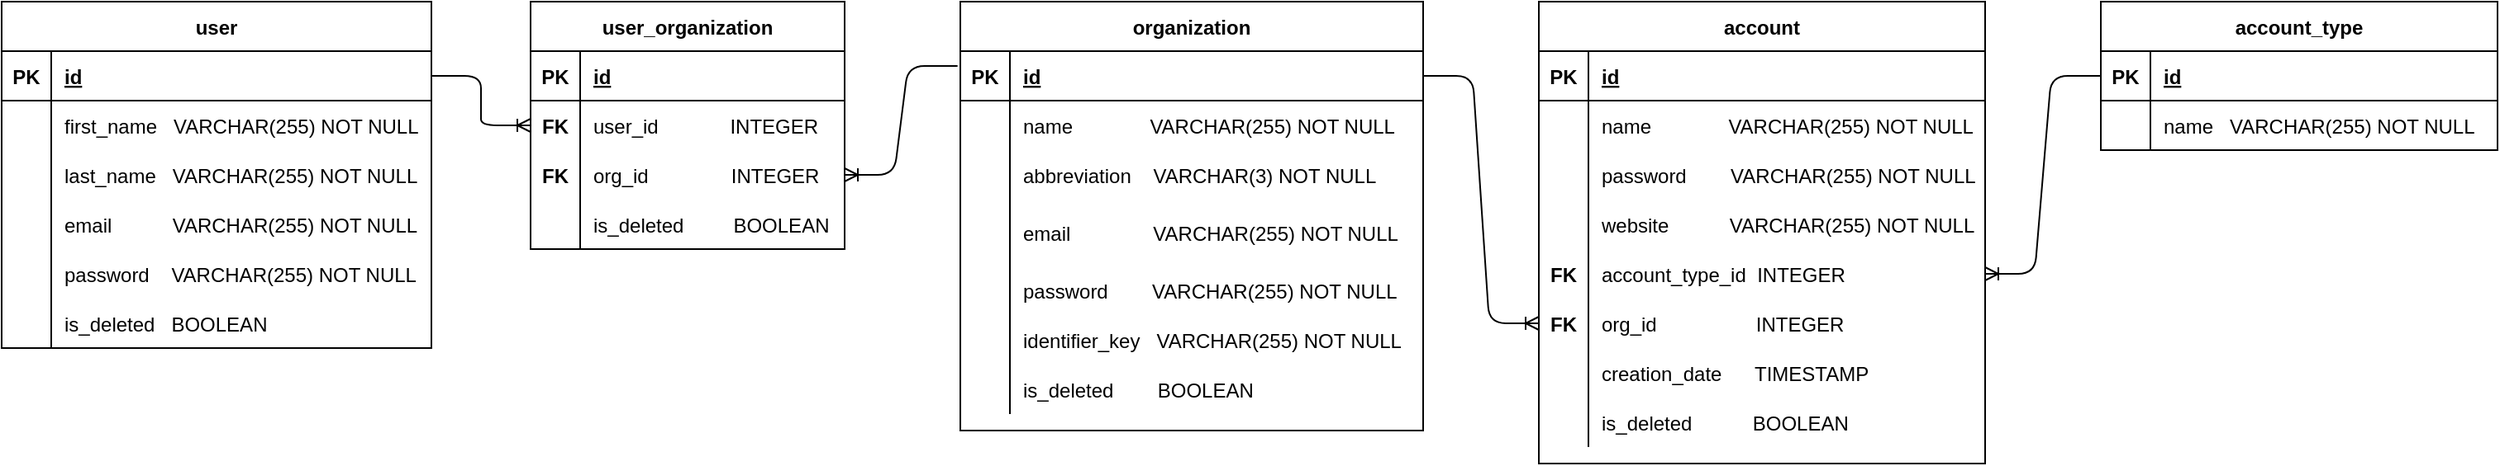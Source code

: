 <mxfile version="13.10.0" type="embed">
    <diagram id="M6Nj2b-4G7OPV0Oti9Ju" name="Page-1">
        <mxGraphModel dx="725" dy="370" grid="1" gridSize="10" guides="1" tooltips="1" connect="1" arrows="1" fold="1" page="1" pageScale="1" pageWidth="1920" pageHeight="1200" math="0" shadow="0">
            <root>
                <mxCell id="0"/>
                <mxCell id="1" parent="0"/>
                <mxCell id="11" value="user" style="shape=table;startSize=30;container=1;collapsible=1;childLayout=tableLayout;fixedRows=1;rowLines=0;fontStyle=1;align=center;resizeLast=1;" vertex="1" parent="1">
                    <mxGeometry x="190" y="90" width="260" height="210" as="geometry"/>
                </mxCell>
                <mxCell id="12" value="" style="shape=partialRectangle;collapsible=0;dropTarget=0;pointerEvents=0;fillColor=none;top=0;left=0;bottom=1;right=0;points=[[0,0.5],[1,0.5]];portConstraint=eastwest;" vertex="1" parent="11">
                    <mxGeometry y="30" width="260" height="30" as="geometry"/>
                </mxCell>
                <mxCell id="13" value="PK" style="shape=partialRectangle;connectable=0;fillColor=none;top=0;left=0;bottom=0;right=0;fontStyle=1;overflow=hidden;" vertex="1" parent="12">
                    <mxGeometry width="30" height="30" as="geometry"/>
                </mxCell>
                <mxCell id="14" value="id" style="shape=partialRectangle;connectable=0;fillColor=none;top=0;left=0;bottom=0;right=0;align=left;spacingLeft=6;fontStyle=5;overflow=hidden;" vertex="1" parent="12">
                    <mxGeometry x="30" width="230" height="30" as="geometry"/>
                </mxCell>
                <mxCell id="15" value="" style="shape=partialRectangle;collapsible=0;dropTarget=0;pointerEvents=0;fillColor=none;top=0;left=0;bottom=0;right=0;points=[[0,0.5],[1,0.5]];portConstraint=eastwest;" vertex="1" parent="11">
                    <mxGeometry y="60" width="260" height="30" as="geometry"/>
                </mxCell>
                <mxCell id="16" value="" style="shape=partialRectangle;connectable=0;fillColor=none;top=0;left=0;bottom=0;right=0;editable=1;overflow=hidden;" vertex="1" parent="15">
                    <mxGeometry width="30" height="30" as="geometry"/>
                </mxCell>
                <mxCell id="17" value="first_name   VARCHAR(255) NOT NULL" style="shape=partialRectangle;connectable=0;fillColor=none;top=0;left=0;bottom=0;right=0;align=left;spacingLeft=6;overflow=hidden;" vertex="1" parent="15">
                    <mxGeometry x="30" width="230" height="30" as="geometry"/>
                </mxCell>
                <mxCell id="18" value="" style="shape=partialRectangle;collapsible=0;dropTarget=0;pointerEvents=0;fillColor=none;top=0;left=0;bottom=0;right=0;points=[[0,0.5],[1,0.5]];portConstraint=eastwest;" vertex="1" parent="11">
                    <mxGeometry y="90" width="260" height="30" as="geometry"/>
                </mxCell>
                <mxCell id="19" value="" style="shape=partialRectangle;connectable=0;fillColor=none;top=0;left=0;bottom=0;right=0;editable=1;overflow=hidden;" vertex="1" parent="18">
                    <mxGeometry width="30" height="30" as="geometry"/>
                </mxCell>
                <mxCell id="20" value="last_name   VARCHAR(255) NOT NULL" style="shape=partialRectangle;connectable=0;fillColor=none;top=0;left=0;bottom=0;right=0;align=left;spacingLeft=6;overflow=hidden;" vertex="1" parent="18">
                    <mxGeometry x="30" width="230" height="30" as="geometry"/>
                </mxCell>
                <mxCell id="21" value="" style="shape=partialRectangle;collapsible=0;dropTarget=0;pointerEvents=0;fillColor=none;top=0;left=0;bottom=0;right=0;points=[[0,0.5],[1,0.5]];portConstraint=eastwest;" vertex="1" parent="11">
                    <mxGeometry y="120" width="260" height="30" as="geometry"/>
                </mxCell>
                <mxCell id="22" value="" style="shape=partialRectangle;connectable=0;fillColor=none;top=0;left=0;bottom=0;right=0;editable=1;overflow=hidden;" vertex="1" parent="21">
                    <mxGeometry width="30" height="30" as="geometry"/>
                </mxCell>
                <mxCell id="23" value="email           VARCHAR(255) NOT NULL" style="shape=partialRectangle;connectable=0;fillColor=none;top=0;left=0;bottom=0;right=0;align=left;spacingLeft=6;overflow=hidden;" vertex="1" parent="21">
                    <mxGeometry x="30" width="230" height="30" as="geometry"/>
                </mxCell>
                <mxCell id="50" value="" style="shape=partialRectangle;collapsible=0;dropTarget=0;pointerEvents=0;fillColor=none;top=0;left=0;bottom=0;right=0;points=[[0,0.5],[1,0.5]];portConstraint=eastwest;" vertex="1" parent="11">
                    <mxGeometry y="150" width="260" height="30" as="geometry"/>
                </mxCell>
                <mxCell id="51" value="" style="shape=partialRectangle;connectable=0;fillColor=none;top=0;left=0;bottom=0;right=0;editable=1;overflow=hidden;" vertex="1" parent="50">
                    <mxGeometry width="30" height="30" as="geometry"/>
                </mxCell>
                <mxCell id="52" value="password    VARCHAR(255) NOT NULL" style="shape=partialRectangle;connectable=0;fillColor=none;top=0;left=0;bottom=0;right=0;align=left;spacingLeft=6;overflow=hidden;" vertex="1" parent="50">
                    <mxGeometry x="30" width="230" height="30" as="geometry"/>
                </mxCell>
                <mxCell id="103" value="" style="shape=partialRectangle;collapsible=0;dropTarget=0;pointerEvents=0;fillColor=none;top=0;left=0;bottom=0;right=0;points=[[0,0.5],[1,0.5]];portConstraint=eastwest;" vertex="1" parent="11">
                    <mxGeometry y="180" width="260" height="30" as="geometry"/>
                </mxCell>
                <mxCell id="104" value="" style="shape=partialRectangle;connectable=0;fillColor=none;top=0;left=0;bottom=0;right=0;editable=1;overflow=hidden;" vertex="1" parent="103">
                    <mxGeometry width="30" height="30" as="geometry"/>
                </mxCell>
                <mxCell id="105" value="is_deleted   BOOLEAN" style="shape=partialRectangle;connectable=0;fillColor=none;top=0;left=0;bottom=0;right=0;align=left;spacingLeft=6;overflow=hidden;" vertex="1" parent="103">
                    <mxGeometry x="30" width="230" height="30" as="geometry"/>
                </mxCell>
                <mxCell id="NXIcariQtsRjnKY5BYCu-36" value="organization" style="shape=table;startSize=30;container=1;collapsible=1;childLayout=tableLayout;fixedRows=1;rowLines=0;fontStyle=1;align=center;resizeLast=1;" vertex="1" parent="1">
                    <mxGeometry x="770" y="90" width="280" height="260" as="geometry"/>
                </mxCell>
                <mxCell id="NXIcariQtsRjnKY5BYCu-37" value="" style="shape=partialRectangle;collapsible=0;dropTarget=0;pointerEvents=0;fillColor=none;top=0;left=0;bottom=1;right=0;points=[[0,0.5],[1,0.5]];portConstraint=eastwest;" vertex="1" parent="NXIcariQtsRjnKY5BYCu-36">
                    <mxGeometry y="30" width="280" height="30" as="geometry"/>
                </mxCell>
                <mxCell id="NXIcariQtsRjnKY5BYCu-38" value="PK" style="shape=partialRectangle;connectable=0;fillColor=none;top=0;left=0;bottom=0;right=0;fontStyle=1;overflow=hidden;" vertex="1" parent="NXIcariQtsRjnKY5BYCu-37">
                    <mxGeometry width="30" height="30" as="geometry"/>
                </mxCell>
                <mxCell id="NXIcariQtsRjnKY5BYCu-39" value="id" style="shape=partialRectangle;connectable=0;fillColor=none;top=0;left=0;bottom=0;right=0;align=left;spacingLeft=6;fontStyle=5;overflow=hidden;" vertex="1" parent="NXIcariQtsRjnKY5BYCu-37">
                    <mxGeometry x="30" width="250" height="30" as="geometry"/>
                </mxCell>
                <mxCell id="NXIcariQtsRjnKY5BYCu-40" value="" style="shape=partialRectangle;collapsible=0;dropTarget=0;pointerEvents=0;fillColor=none;top=0;left=0;bottom=0;right=0;points=[[0,0.5],[1,0.5]];portConstraint=eastwest;" vertex="1" parent="NXIcariQtsRjnKY5BYCu-36">
                    <mxGeometry y="60" width="280" height="30" as="geometry"/>
                </mxCell>
                <mxCell id="NXIcariQtsRjnKY5BYCu-41" value="" style="shape=partialRectangle;connectable=0;fillColor=none;top=0;left=0;bottom=0;right=0;editable=1;overflow=hidden;" vertex="1" parent="NXIcariQtsRjnKY5BYCu-40">
                    <mxGeometry width="30" height="30" as="geometry"/>
                </mxCell>
                <mxCell id="NXIcariQtsRjnKY5BYCu-42" value="name              VARCHAR(255) NOT NULL" style="shape=partialRectangle;connectable=0;fillColor=none;top=0;left=0;bottom=0;right=0;align=left;spacingLeft=6;overflow=hidden;" vertex="1" parent="NXIcariQtsRjnKY5BYCu-40">
                    <mxGeometry x="30" width="250" height="30" as="geometry"/>
                </mxCell>
                <mxCell id="NXIcariQtsRjnKY5BYCu-43" value="" style="shape=partialRectangle;collapsible=0;dropTarget=0;pointerEvents=0;fillColor=none;top=0;left=0;bottom=0;right=0;points=[[0,0.5],[1,0.5]];portConstraint=eastwest;" vertex="1" parent="NXIcariQtsRjnKY5BYCu-36">
                    <mxGeometry y="90" width="280" height="30" as="geometry"/>
                </mxCell>
                <mxCell id="NXIcariQtsRjnKY5BYCu-44" value="" style="shape=partialRectangle;connectable=0;fillColor=none;top=0;left=0;bottom=0;right=0;editable=1;overflow=hidden;" vertex="1" parent="NXIcariQtsRjnKY5BYCu-43">
                    <mxGeometry width="30" height="30" as="geometry"/>
                </mxCell>
                <mxCell id="NXIcariQtsRjnKY5BYCu-45" value="abbreviation    VARCHAR(3) NOT NULL" style="shape=partialRectangle;connectable=0;fillColor=none;top=0;left=0;bottom=0;right=0;align=left;spacingLeft=6;overflow=hidden;" vertex="1" parent="NXIcariQtsRjnKY5BYCu-43">
                    <mxGeometry x="30" width="250" height="30" as="geometry"/>
                </mxCell>
                <mxCell id="NXIcariQtsRjnKY5BYCu-46" value="" style="shape=partialRectangle;collapsible=0;dropTarget=0;pointerEvents=0;fillColor=none;top=0;left=0;bottom=0;right=0;points=[[0,0.5],[1,0.5]];portConstraint=eastwest;" vertex="1" parent="NXIcariQtsRjnKY5BYCu-36">
                    <mxGeometry y="120" width="280" height="40" as="geometry"/>
                </mxCell>
                <mxCell id="NXIcariQtsRjnKY5BYCu-47" value="" style="shape=partialRectangle;connectable=0;fillColor=none;top=0;left=0;bottom=0;right=0;editable=1;overflow=hidden;" vertex="1" parent="NXIcariQtsRjnKY5BYCu-46">
                    <mxGeometry width="30" height="40" as="geometry"/>
                </mxCell>
                <mxCell id="NXIcariQtsRjnKY5BYCu-48" value="email               VARCHAR(255) NOT NULL" style="shape=partialRectangle;connectable=0;fillColor=none;top=0;left=0;bottom=0;right=0;align=left;spacingLeft=6;overflow=hidden;" vertex="1" parent="NXIcariQtsRjnKY5BYCu-46">
                    <mxGeometry x="30" width="250" height="40" as="geometry"/>
                </mxCell>
                <mxCell id="68" value="" style="shape=partialRectangle;collapsible=0;dropTarget=0;pointerEvents=0;fillColor=none;top=0;left=0;bottom=0;right=0;points=[[0,0.5],[1,0.5]];portConstraint=eastwest;" vertex="1" parent="NXIcariQtsRjnKY5BYCu-36">
                    <mxGeometry y="160" width="280" height="30" as="geometry"/>
                </mxCell>
                <mxCell id="69" value="" style="shape=partialRectangle;connectable=0;fillColor=none;top=0;left=0;bottom=0;right=0;editable=1;overflow=hidden;" vertex="1" parent="68">
                    <mxGeometry width="30" height="30" as="geometry"/>
                </mxCell>
                <mxCell id="70" value="password        VARCHAR(255) NOT NULL" style="shape=partialRectangle;connectable=0;fillColor=none;top=0;left=0;bottom=0;right=0;align=left;spacingLeft=6;overflow=hidden;" vertex="1" parent="68">
                    <mxGeometry x="30" width="250" height="30" as="geometry"/>
                </mxCell>
                <mxCell id="71" value="" style="shape=partialRectangle;collapsible=0;dropTarget=0;pointerEvents=0;fillColor=none;top=0;left=0;bottom=0;right=0;points=[[0,0.5],[1,0.5]];portConstraint=eastwest;" vertex="1" parent="NXIcariQtsRjnKY5BYCu-36">
                    <mxGeometry y="190" width="280" height="30" as="geometry"/>
                </mxCell>
                <mxCell id="72" value="" style="shape=partialRectangle;connectable=0;fillColor=none;top=0;left=0;bottom=0;right=0;editable=1;overflow=hidden;" vertex="1" parent="71">
                    <mxGeometry width="30" height="30" as="geometry"/>
                </mxCell>
                <mxCell id="73" value="identifier_key   VARCHAR(255) NOT NULL" style="shape=partialRectangle;connectable=0;fillColor=none;top=0;left=0;bottom=0;right=0;align=left;spacingLeft=6;overflow=hidden;" vertex="1" parent="71">
                    <mxGeometry x="30" width="250" height="30" as="geometry"/>
                </mxCell>
                <mxCell id="NXIcariQtsRjnKY5BYCu-123" value="" style="shape=partialRectangle;collapsible=0;dropTarget=0;pointerEvents=0;fillColor=none;top=0;left=0;bottom=0;right=0;points=[[0,0.5],[1,0.5]];portConstraint=eastwest;" vertex="1" parent="NXIcariQtsRjnKY5BYCu-36">
                    <mxGeometry y="220" width="280" height="30" as="geometry"/>
                </mxCell>
                <mxCell id="NXIcariQtsRjnKY5BYCu-124" value="" style="shape=partialRectangle;connectable=0;fillColor=none;top=0;left=0;bottom=0;right=0;editable=1;overflow=hidden;" vertex="1" parent="NXIcariQtsRjnKY5BYCu-123">
                    <mxGeometry width="30" height="30" as="geometry"/>
                </mxCell>
                <mxCell id="NXIcariQtsRjnKY5BYCu-125" value="is_deleted        BOOLEAN" style="shape=partialRectangle;connectable=0;fillColor=none;top=0;left=0;bottom=0;right=0;align=left;spacingLeft=6;overflow=hidden;" vertex="1" parent="NXIcariQtsRjnKY5BYCu-123">
                    <mxGeometry x="30" width="250" height="30" as="geometry"/>
                </mxCell>
                <mxCell id="NXIcariQtsRjnKY5BYCu-49" value="account" style="shape=table;startSize=30;container=1;collapsible=1;childLayout=tableLayout;fixedRows=1;rowLines=0;fontStyle=1;align=center;resizeLast=1;" vertex="1" parent="1">
                    <mxGeometry x="1120" y="90" width="270" height="280" as="geometry"/>
                </mxCell>
                <mxCell id="NXIcariQtsRjnKY5BYCu-50" value="" style="shape=partialRectangle;collapsible=0;dropTarget=0;pointerEvents=0;fillColor=none;top=0;left=0;bottom=1;right=0;points=[[0,0.5],[1,0.5]];portConstraint=eastwest;" vertex="1" parent="NXIcariQtsRjnKY5BYCu-49">
                    <mxGeometry y="30" width="270" height="30" as="geometry"/>
                </mxCell>
                <mxCell id="NXIcariQtsRjnKY5BYCu-51" value="PK" style="shape=partialRectangle;connectable=0;fillColor=none;top=0;left=0;bottom=0;right=0;fontStyle=1;overflow=hidden;" vertex="1" parent="NXIcariQtsRjnKY5BYCu-50">
                    <mxGeometry width="30" height="30" as="geometry"/>
                </mxCell>
                <mxCell id="NXIcariQtsRjnKY5BYCu-52" value="id" style="shape=partialRectangle;connectable=0;fillColor=none;top=0;left=0;bottom=0;right=0;align=left;spacingLeft=6;fontStyle=5;overflow=hidden;" vertex="1" parent="NXIcariQtsRjnKY5BYCu-50">
                    <mxGeometry x="30" width="240" height="30" as="geometry"/>
                </mxCell>
                <mxCell id="NXIcariQtsRjnKY5BYCu-53" value="" style="shape=partialRectangle;collapsible=0;dropTarget=0;pointerEvents=0;fillColor=none;top=0;left=0;bottom=0;right=0;points=[[0,0.5],[1,0.5]];portConstraint=eastwest;" vertex="1" parent="NXIcariQtsRjnKY5BYCu-49">
                    <mxGeometry y="60" width="270" height="30" as="geometry"/>
                </mxCell>
                <mxCell id="NXIcariQtsRjnKY5BYCu-54" value="" style="shape=partialRectangle;connectable=0;fillColor=none;top=0;left=0;bottom=0;right=0;editable=1;overflow=hidden;" vertex="1" parent="NXIcariQtsRjnKY5BYCu-53">
                    <mxGeometry width="30" height="30" as="geometry"/>
                </mxCell>
                <mxCell id="NXIcariQtsRjnKY5BYCu-55" value="name              VARCHAR(255) NOT NULL" style="shape=partialRectangle;connectable=0;fillColor=none;top=0;left=0;bottom=0;right=0;align=left;spacingLeft=6;overflow=hidden;" vertex="1" parent="NXIcariQtsRjnKY5BYCu-53">
                    <mxGeometry x="30" width="240" height="30" as="geometry"/>
                </mxCell>
                <mxCell id="NXIcariQtsRjnKY5BYCu-56" value="" style="shape=partialRectangle;collapsible=0;dropTarget=0;pointerEvents=0;fillColor=none;top=0;left=0;bottom=0;right=0;points=[[0,0.5],[1,0.5]];portConstraint=eastwest;" vertex="1" parent="NXIcariQtsRjnKY5BYCu-49">
                    <mxGeometry y="90" width="270" height="30" as="geometry"/>
                </mxCell>
                <mxCell id="NXIcariQtsRjnKY5BYCu-57" value="" style="shape=partialRectangle;connectable=0;fillColor=none;top=0;left=0;bottom=0;right=0;editable=1;overflow=hidden;" vertex="1" parent="NXIcariQtsRjnKY5BYCu-56">
                    <mxGeometry width="30" height="30" as="geometry"/>
                </mxCell>
                <mxCell id="NXIcariQtsRjnKY5BYCu-58" value="password        VARCHAR(255) NOT NULL" style="shape=partialRectangle;connectable=0;fillColor=none;top=0;left=0;bottom=0;right=0;align=left;spacingLeft=6;overflow=hidden;" vertex="1" parent="NXIcariQtsRjnKY5BYCu-56">
                    <mxGeometry x="30" width="240" height="30" as="geometry"/>
                </mxCell>
                <mxCell id="NXIcariQtsRjnKY5BYCu-59" value="" style="shape=partialRectangle;collapsible=0;dropTarget=0;pointerEvents=0;fillColor=none;top=0;left=0;bottom=0;right=0;points=[[0,0.5],[1,0.5]];portConstraint=eastwest;" vertex="1" parent="NXIcariQtsRjnKY5BYCu-49">
                    <mxGeometry y="120" width="270" height="30" as="geometry"/>
                </mxCell>
                <mxCell id="NXIcariQtsRjnKY5BYCu-60" value="" style="shape=partialRectangle;connectable=0;fillColor=none;top=0;left=0;bottom=0;right=0;editable=1;overflow=hidden;" vertex="1" parent="NXIcariQtsRjnKY5BYCu-59">
                    <mxGeometry width="30" height="30" as="geometry"/>
                </mxCell>
                <mxCell id="NXIcariQtsRjnKY5BYCu-61" value="website           VARCHAR(255) NOT NULL" style="shape=partialRectangle;connectable=0;fillColor=none;top=0;left=0;bottom=0;right=0;align=left;spacingLeft=6;overflow=hidden;" vertex="1" parent="NXIcariQtsRjnKY5BYCu-59">
                    <mxGeometry x="30" width="240" height="30" as="geometry"/>
                </mxCell>
                <mxCell id="74" value="" style="shape=partialRectangle;collapsible=0;dropTarget=0;pointerEvents=0;fillColor=none;top=0;left=0;bottom=0;right=0;points=[[0,0.5],[1,0.5]];portConstraint=eastwest;" vertex="1" parent="NXIcariQtsRjnKY5BYCu-49">
                    <mxGeometry y="150" width="270" height="30" as="geometry"/>
                </mxCell>
                <mxCell id="75" value="FK" style="shape=partialRectangle;connectable=0;fillColor=none;top=0;left=0;bottom=0;right=0;editable=1;overflow=hidden;fontStyle=1" vertex="1" parent="74">
                    <mxGeometry width="30" height="30" as="geometry"/>
                </mxCell>
                <mxCell id="76" value="account_type_id  INTEGER" style="shape=partialRectangle;connectable=0;fillColor=none;top=0;left=0;bottom=0;right=0;align=left;spacingLeft=6;overflow=hidden;" vertex="1" parent="74">
                    <mxGeometry x="30" width="240" height="30" as="geometry"/>
                </mxCell>
                <mxCell id="93" value="" style="shape=partialRectangle;collapsible=0;dropTarget=0;pointerEvents=0;fillColor=none;top=0;left=0;bottom=0;right=0;points=[[0,0.5],[1,0.5]];portConstraint=eastwest;" vertex="1" parent="NXIcariQtsRjnKY5BYCu-49">
                    <mxGeometry y="180" width="270" height="30" as="geometry"/>
                </mxCell>
                <mxCell id="94" value="FK" style="shape=partialRectangle;connectable=0;fillColor=none;top=0;left=0;bottom=0;right=0;editable=1;overflow=hidden;fontStyle=1" vertex="1" parent="93">
                    <mxGeometry width="30" height="30" as="geometry"/>
                </mxCell>
                <mxCell id="95" value="org_id                  INTEGER" style="shape=partialRectangle;connectable=0;fillColor=none;top=0;left=0;bottom=0;right=0;align=left;spacingLeft=6;overflow=hidden;" vertex="1" parent="93">
                    <mxGeometry x="30" width="240" height="30" as="geometry"/>
                </mxCell>
                <mxCell id="97" value="" style="shape=partialRectangle;collapsible=0;dropTarget=0;pointerEvents=0;fillColor=none;top=0;left=0;bottom=0;right=0;points=[[0,0.5],[1,0.5]];portConstraint=eastwest;" vertex="1" parent="NXIcariQtsRjnKY5BYCu-49">
                    <mxGeometry y="210" width="270" height="30" as="geometry"/>
                </mxCell>
                <mxCell id="98" value="" style="shape=partialRectangle;connectable=0;fillColor=none;top=0;left=0;bottom=0;right=0;editable=1;overflow=hidden;fontStyle=1" vertex="1" parent="97">
                    <mxGeometry width="30" height="30" as="geometry"/>
                </mxCell>
                <mxCell id="99" value="creation_date      TIMESTAMP" style="shape=partialRectangle;connectable=0;fillColor=none;top=0;left=0;bottom=0;right=0;align=left;spacingLeft=6;overflow=hidden;" vertex="1" parent="97">
                    <mxGeometry x="30" width="240" height="30" as="geometry"/>
                </mxCell>
                <mxCell id="134" value="" style="shape=partialRectangle;collapsible=0;dropTarget=0;pointerEvents=0;fillColor=none;top=0;left=0;bottom=0;right=0;points=[[0,0.5],[1,0.5]];portConstraint=eastwest;" vertex="1" parent="NXIcariQtsRjnKY5BYCu-49">
                    <mxGeometry y="240" width="270" height="30" as="geometry"/>
                </mxCell>
                <mxCell id="135" value="" style="shape=partialRectangle;connectable=0;fillColor=none;top=0;left=0;bottom=0;right=0;editable=1;overflow=hidden;fontStyle=1" vertex="1" parent="134">
                    <mxGeometry width="30" height="30" as="geometry"/>
                </mxCell>
                <mxCell id="136" value="is_deleted           BOOLEAN" style="shape=partialRectangle;connectable=0;fillColor=none;top=0;left=0;bottom=0;right=0;align=left;spacingLeft=6;overflow=hidden;" vertex="1" parent="134">
                    <mxGeometry x="30" width="240" height="30" as="geometry"/>
                </mxCell>
                <mxCell id="77" value="account_type" style="shape=table;startSize=30;container=1;collapsible=1;childLayout=tableLayout;fixedRows=1;rowLines=0;fontStyle=1;align=center;resizeLast=1;" vertex="1" parent="1">
                    <mxGeometry x="1460" y="90" width="240" height="90" as="geometry"/>
                </mxCell>
                <mxCell id="78" value="" style="shape=partialRectangle;collapsible=0;dropTarget=0;pointerEvents=0;fillColor=none;top=0;left=0;bottom=1;right=0;points=[[0,0.5],[1,0.5]];portConstraint=eastwest;" vertex="1" parent="77">
                    <mxGeometry y="30" width="240" height="30" as="geometry"/>
                </mxCell>
                <mxCell id="79" value="PK" style="shape=partialRectangle;connectable=0;fillColor=none;top=0;left=0;bottom=0;right=0;fontStyle=1;overflow=hidden;" vertex="1" parent="78">
                    <mxGeometry width="30" height="30" as="geometry"/>
                </mxCell>
                <mxCell id="80" value="id" style="shape=partialRectangle;connectable=0;fillColor=none;top=0;left=0;bottom=0;right=0;align=left;spacingLeft=6;fontStyle=5;overflow=hidden;" vertex="1" parent="78">
                    <mxGeometry x="30" width="210" height="30" as="geometry"/>
                </mxCell>
                <mxCell id="81" value="" style="shape=partialRectangle;collapsible=0;dropTarget=0;pointerEvents=0;fillColor=none;top=0;left=0;bottom=0;right=0;points=[[0,0.5],[1,0.5]];portConstraint=eastwest;" vertex="1" parent="77">
                    <mxGeometry y="60" width="240" height="30" as="geometry"/>
                </mxCell>
                <mxCell id="82" value="" style="shape=partialRectangle;connectable=0;fillColor=none;top=0;left=0;bottom=0;right=0;editable=1;overflow=hidden;" vertex="1" parent="81">
                    <mxGeometry width="30" height="30" as="geometry"/>
                </mxCell>
                <mxCell id="83" value="name   VARCHAR(255) NOT NULL" style="shape=partialRectangle;connectable=0;fillColor=none;top=0;left=0;bottom=0;right=0;align=left;spacingLeft=6;overflow=hidden;" vertex="1" parent="81">
                    <mxGeometry x="30" width="210" height="30" as="geometry"/>
                </mxCell>
                <mxCell id="NXIcariQtsRjnKY5BYCu-92" value="" style="edgeStyle=entityRelationEdgeStyle;fontSize=12;html=1;endArrow=ERoneToMany;exitX=0;exitY=0.5;exitDx=0;exitDy=0;entryX=1;entryY=0.5;entryDx=0;entryDy=0;" edge="1" parent="1" source="78" target="74">
                    <mxGeometry width="100" height="100" relative="1" as="geometry">
                        <mxPoint x="1150" y="630" as="sourcePoint"/>
                        <mxPoint x="1330" y="360" as="targetPoint"/>
                    </mxGeometry>
                </mxCell>
                <mxCell id="NXIcariQtsRjnKY5BYCu-98" value="" style="edgeStyle=entityRelationEdgeStyle;fontSize=12;html=1;endArrow=ERoneToMany;exitX=1;exitY=0.5;exitDx=0;exitDy=0;entryX=0;entryY=0.5;entryDx=0;entryDy=0;" edge="1" parent="1" source="NXIcariQtsRjnKY5BYCu-37" target="93">
                    <mxGeometry width="100" height="100" relative="1" as="geometry">
                        <mxPoint x="970" y="680" as="sourcePoint"/>
                        <mxPoint x="1070" y="580" as="targetPoint"/>
                    </mxGeometry>
                </mxCell>
                <mxCell id="NXIcariQtsRjnKY5BYCu-100" value="user_organization" style="shape=table;startSize=30;container=1;collapsible=1;childLayout=tableLayout;fixedRows=1;rowLines=0;fontStyle=1;align=center;resizeLast=1;" vertex="1" parent="1">
                    <mxGeometry x="510" y="90" width="190" height="150" as="geometry"/>
                </mxCell>
                <mxCell id="NXIcariQtsRjnKY5BYCu-101" value="" style="shape=partialRectangle;collapsible=0;dropTarget=0;pointerEvents=0;fillColor=none;top=0;left=0;bottom=1;right=0;points=[[0,0.5],[1,0.5]];portConstraint=eastwest;" vertex="1" parent="NXIcariQtsRjnKY5BYCu-100">
                    <mxGeometry y="30" width="190" height="30" as="geometry"/>
                </mxCell>
                <mxCell id="NXIcariQtsRjnKY5BYCu-102" value="PK" style="shape=partialRectangle;connectable=0;fillColor=none;top=0;left=0;bottom=0;right=0;fontStyle=1;overflow=hidden;" vertex="1" parent="NXIcariQtsRjnKY5BYCu-101">
                    <mxGeometry width="30" height="30" as="geometry"/>
                </mxCell>
                <mxCell id="NXIcariQtsRjnKY5BYCu-103" value="id" style="shape=partialRectangle;connectable=0;fillColor=none;top=0;left=0;bottom=0;right=0;align=left;spacingLeft=6;fontStyle=5;overflow=hidden;" vertex="1" parent="NXIcariQtsRjnKY5BYCu-101">
                    <mxGeometry x="30" width="160" height="30" as="geometry"/>
                </mxCell>
                <mxCell id="NXIcariQtsRjnKY5BYCu-104" value="" style="shape=partialRectangle;collapsible=0;dropTarget=0;pointerEvents=0;fillColor=none;top=0;left=0;bottom=0;right=0;points=[[0,0.5],[1,0.5]];portConstraint=eastwest;" vertex="1" parent="NXIcariQtsRjnKY5BYCu-100">
                    <mxGeometry y="60" width="190" height="30" as="geometry"/>
                </mxCell>
                <mxCell id="NXIcariQtsRjnKY5BYCu-105" value="FK" style="shape=partialRectangle;connectable=0;fillColor=none;top=0;left=0;bottom=0;right=0;editable=1;overflow=hidden;fontStyle=1" vertex="1" parent="NXIcariQtsRjnKY5BYCu-104">
                    <mxGeometry width="30" height="30" as="geometry"/>
                </mxCell>
                <mxCell id="NXIcariQtsRjnKY5BYCu-106" value="user_id             INTEGER " style="shape=partialRectangle;connectable=0;fillColor=none;top=0;left=0;bottom=0;right=0;align=left;spacingLeft=6;overflow=hidden;" vertex="1" parent="NXIcariQtsRjnKY5BYCu-104">
                    <mxGeometry x="30" width="160" height="30" as="geometry"/>
                </mxCell>
                <mxCell id="NXIcariQtsRjnKY5BYCu-107" value="" style="shape=partialRectangle;collapsible=0;dropTarget=0;pointerEvents=0;fillColor=none;top=0;left=0;bottom=0;right=0;points=[[0,0.5],[1,0.5]];portConstraint=eastwest;" vertex="1" parent="NXIcariQtsRjnKY5BYCu-100">
                    <mxGeometry y="90" width="190" height="30" as="geometry"/>
                </mxCell>
                <mxCell id="NXIcariQtsRjnKY5BYCu-108" value="FK" style="shape=partialRectangle;connectable=0;fillColor=none;top=0;left=0;bottom=0;right=0;editable=1;overflow=hidden;fontStyle=1" vertex="1" parent="NXIcariQtsRjnKY5BYCu-107">
                    <mxGeometry width="30" height="30" as="geometry"/>
                </mxCell>
                <mxCell id="NXIcariQtsRjnKY5BYCu-109" value="org_id               INTEGER " style="shape=partialRectangle;connectable=0;fillColor=none;top=0;left=0;bottom=0;right=0;align=left;spacingLeft=6;overflow=hidden;" vertex="1" parent="NXIcariQtsRjnKY5BYCu-107">
                    <mxGeometry x="30" width="160" height="30" as="geometry"/>
                </mxCell>
                <mxCell id="100" value="" style="shape=partialRectangle;collapsible=0;dropTarget=0;pointerEvents=0;fillColor=none;top=0;left=0;bottom=0;right=0;points=[[0,0.5],[1,0.5]];portConstraint=eastwest;" vertex="1" parent="NXIcariQtsRjnKY5BYCu-100">
                    <mxGeometry y="120" width="190" height="30" as="geometry"/>
                </mxCell>
                <mxCell id="101" value="" style="shape=partialRectangle;connectable=0;fillColor=none;top=0;left=0;bottom=0;right=0;editable=1;overflow=hidden;fontStyle=1" vertex="1" parent="100">
                    <mxGeometry width="30" height="30" as="geometry"/>
                </mxCell>
                <mxCell id="102" value="is_deleted         BOOLEAN" style="shape=partialRectangle;connectable=0;fillColor=none;top=0;left=0;bottom=0;right=0;align=left;spacingLeft=6;overflow=hidden;" vertex="1" parent="100">
                    <mxGeometry x="30" width="160" height="30" as="geometry"/>
                </mxCell>
                <mxCell id="NXIcariQtsRjnKY5BYCu-119" value="" style="edgeStyle=entityRelationEdgeStyle;fontSize=12;html=1;endArrow=ERoneToMany;exitX=1;exitY=0.5;exitDx=0;exitDy=0;entryX=0;entryY=0.5;entryDx=0;entryDy=0;" edge="1" parent="1" source="12" target="NXIcariQtsRjnKY5BYCu-104">
                    <mxGeometry width="100" height="100" relative="1" as="geometry">
                        <mxPoint x="570" y="630" as="sourcePoint"/>
                        <mxPoint x="550" y="190" as="targetPoint"/>
                    </mxGeometry>
                </mxCell>
                <mxCell id="96" value="" style="edgeStyle=entityRelationEdgeStyle;fontSize=12;html=1;endArrow=ERoneToMany;entryX=1;entryY=0.5;entryDx=0;entryDy=0;exitX=-0.006;exitY=0.3;exitDx=0;exitDy=0;exitPerimeter=0;" edge="1" parent="1" source="NXIcariQtsRjnKY5BYCu-37" target="NXIcariQtsRjnKY5BYCu-107">
                    <mxGeometry width="100" height="100" relative="1" as="geometry">
                        <mxPoint x="770" y="155" as="sourcePoint"/>
                        <mxPoint x="690" y="220" as="targetPoint"/>
                    </mxGeometry>
                </mxCell>
            </root>
        </mxGraphModel>
    </diagram>
</mxfile>
